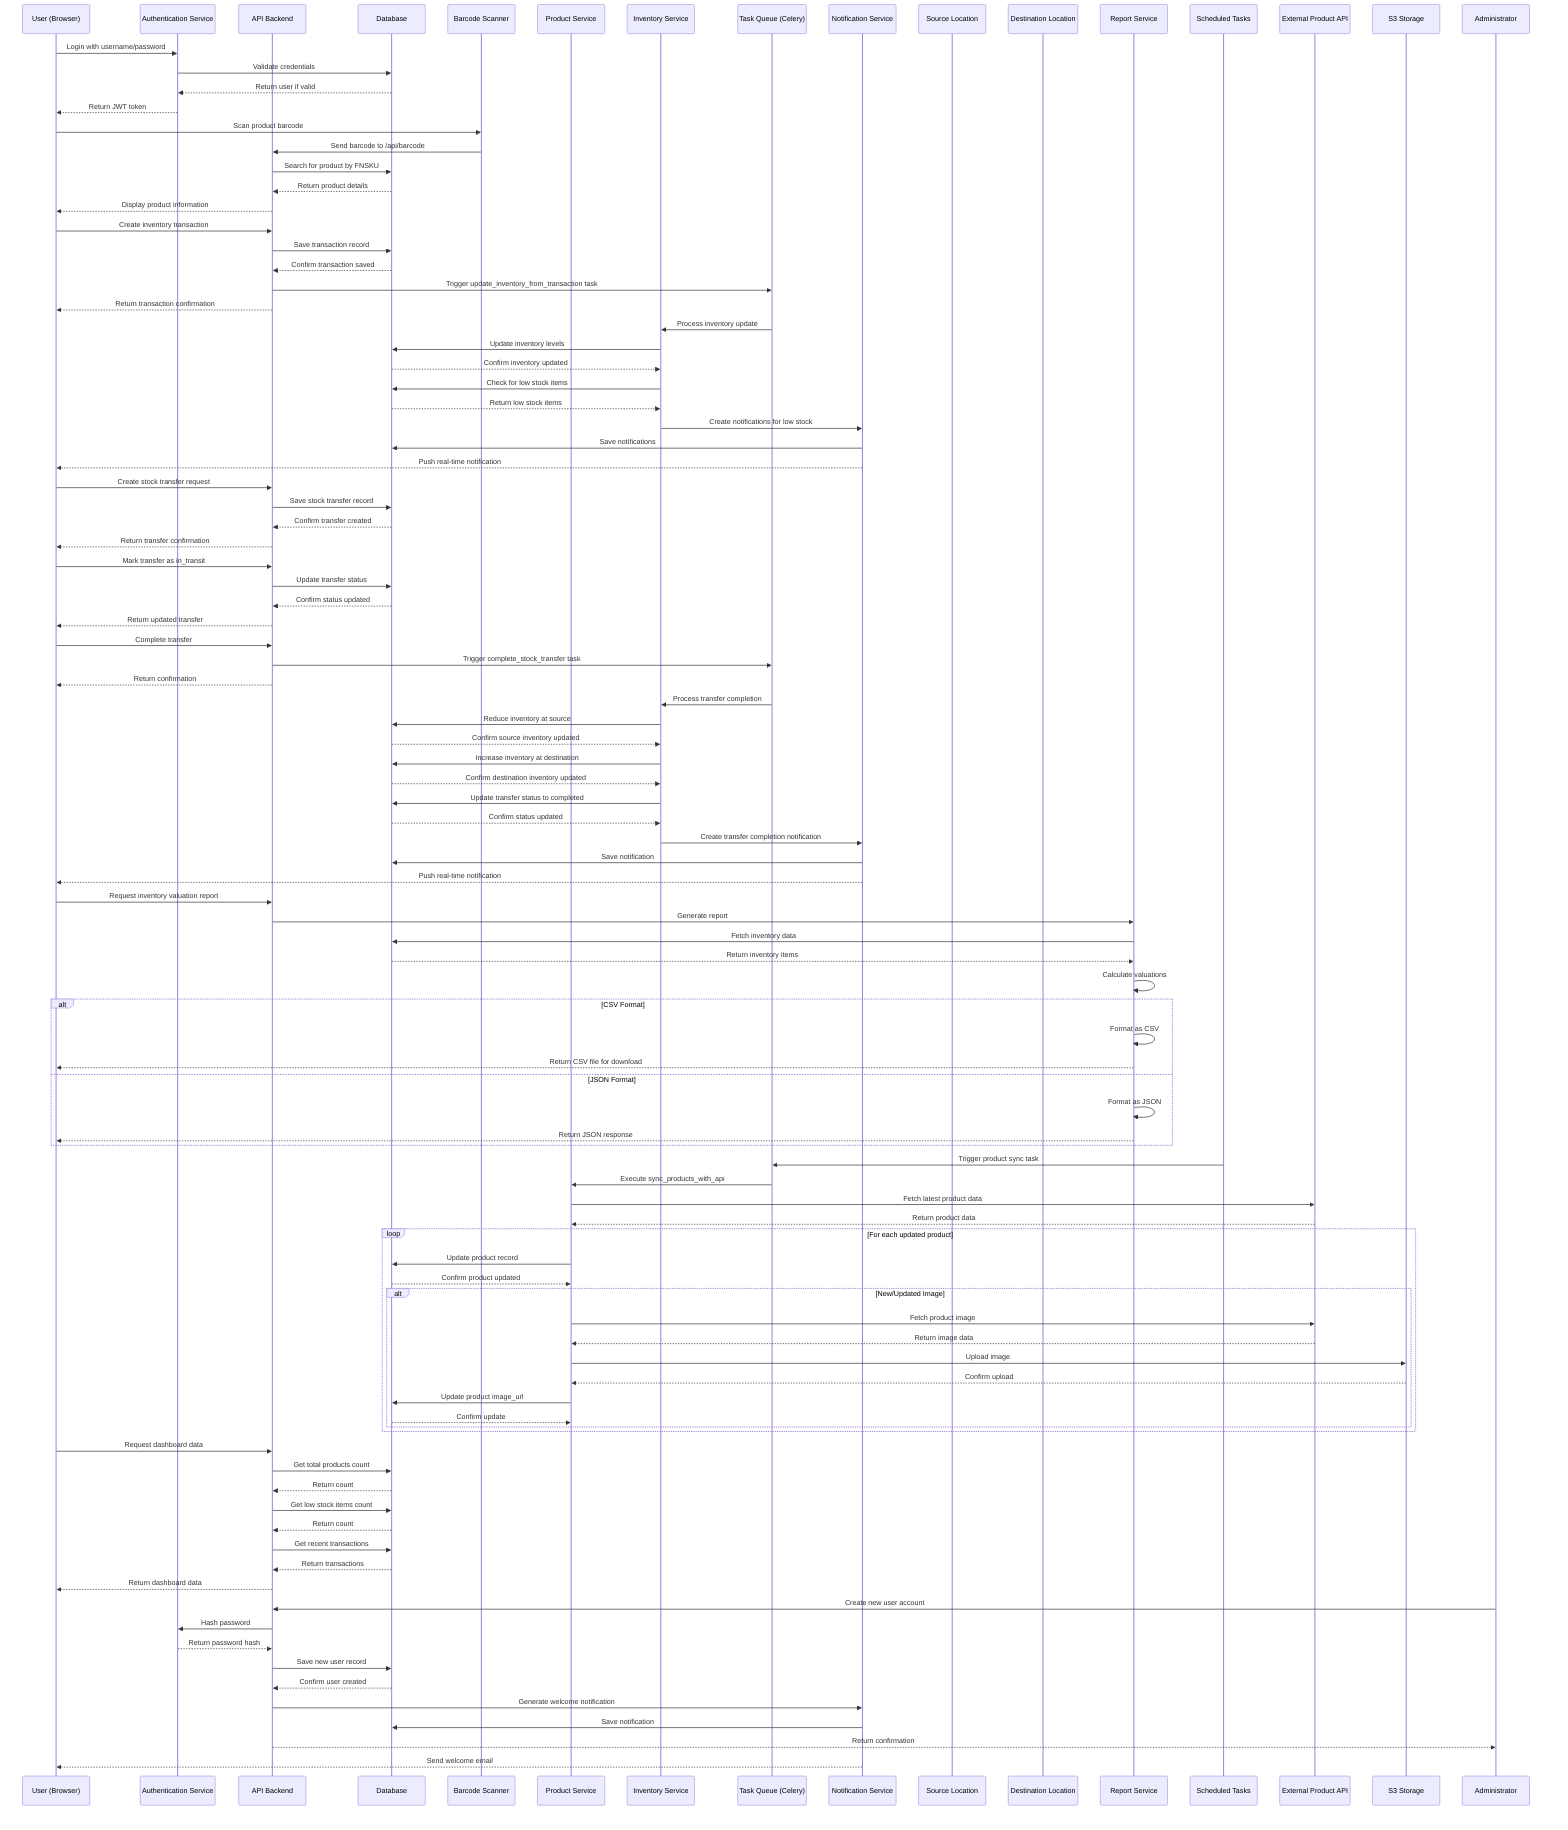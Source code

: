 sequenceDiagram
    %% Authentication Flow
    participant User as User (Browser)
    participant Auth as Authentication Service
    participant API as API Backend
    participant DB as Database
    
    %% Authentication Flow
    User->>Auth: Login with username/password
    Auth->>DB: Validate credentials
    DB-->>Auth: Return user if valid
    Auth-->>User: Return JWT token
    
    %% Barcode Scanning Flow
    participant Scanner as Barcode Scanner
    participant ProdSvc as Product Service
    
    User->>Scanner: Scan product barcode
    Scanner->>API: Send barcode to /api/barcode
    API->>DB: Search for product by FNSKU
    DB-->>API: Return product details
    API-->>User: Display product information
    
    %% Inventory Transaction Flow
    participant InvSvc as Inventory Service
    participant Queue as Task Queue (Celery)
    participant Notify as Notification Service
    
    User->>API: Create inventory transaction
    API->>DB: Save transaction record
    DB-->>API: Confirm transaction saved
    API->>Queue: Trigger update_inventory_from_transaction task
    API-->>User: Return transaction confirmation
    
    Queue->>InvSvc: Process inventory update
    InvSvc->>DB: Update inventory levels
    DB-->>InvSvc: Confirm inventory updated
    InvSvc->>DB: Check for low stock items
    DB-->>InvSvc: Return low stock items
    InvSvc->>Notify: Create notifications for low stock
    Notify->>DB: Save notifications
    Notify-->>User: Push real-time notification
    
    %% Stock Transfer Flow
    participant SrcLoc as Source Location
    participant DstLoc as Destination Location
    
    User->>API: Create stock transfer request
    API->>DB: Save stock transfer record
    DB-->>API: Confirm transfer created
    API-->>User: Return transfer confirmation
    
    User->>API: Mark transfer as in_transit
    API->>DB: Update transfer status
    DB-->>API: Confirm status updated
    API-->>User: Return updated transfer
    
    User->>API: Complete transfer
    API->>Queue: Trigger complete_stock_transfer task
    API-->>User: Return confirmation
    
    Queue->>InvSvc: Process transfer completion
    InvSvc->>DB: Reduce inventory at source
    DB-->>InvSvc: Confirm source inventory updated
    InvSvc->>DB: Increase inventory at destination
    DB-->>InvSvc: Confirm destination inventory updated
    InvSvc->>DB: Update transfer status to completed
    DB-->>InvSvc: Confirm status updated
    InvSvc->>Notify: Create transfer completion notification
    Notify->>DB: Save notification
    Notify-->>User: Push real-time notification
    
    %% Report Generation Flow
    participant Reports as Report Service
    
    User->>API: Request inventory valuation report
    API->>Reports: Generate report
    Reports->>DB: Fetch inventory data
    DB-->>Reports: Return inventory items
    Reports->>Reports: Calculate valuations
    
    alt CSV Format
        Reports->>Reports: Format as CSV
        Reports-->>User: Return CSV file for download
    else JSON Format
        Reports->>Reports: Format as JSON
        Reports-->>User: Return JSON response
    end
    
    %% Product Data Sync Flow
    participant Scheduler as Scheduled Tasks
    participant ExtAPI as External Product API
    participant S3 as S3 Storage
    
    Scheduler->>Queue: Trigger product sync task
    Queue->>ProdSvc: Execute sync_products_with_api
    ProdSvc->>ExtAPI: Fetch latest product data
    ExtAPI-->>ProdSvc: Return product data
    
    loop For each updated product
        ProdSvc->>DB: Update product record
        DB-->>ProdSvc: Confirm product updated
        
        alt New/Updated Image
            ProdSvc->>ExtAPI: Fetch product image
            ExtAPI-->>ProdSvc: Return image data
            ProdSvc->>S3: Upload image
            S3-->>ProdSvc: Confirm upload
            ProdSvc->>DB: Update product image_url
            DB-->>ProdSvc: Confirm update
        end
    end
    
    %% Dashboard Data Flow
    User->>API: Request dashboard data
    API->>DB: Get total products count
    DB-->>API: Return count
    API->>DB: Get low stock items count
    DB-->>API: Return count
    API->>DB: Get recent transactions
    DB-->>API: Return transactions
    API-->>User: Return dashboard data
    
    %% User Registration Flow (Admin-controlled)
    participant Admin as Administrator
    
    Admin->>API: Create new user account
    API->>Auth: Hash password
    Auth-->>API: Return password hash
    API->>DB: Save new user record
    DB-->>API: Confirm user created
    API->>Notify: Generate welcome notification
    Notify->>DB: Save notification
    API-->>Admin: Return confirmation
    Notify-->>User: Send welcome email